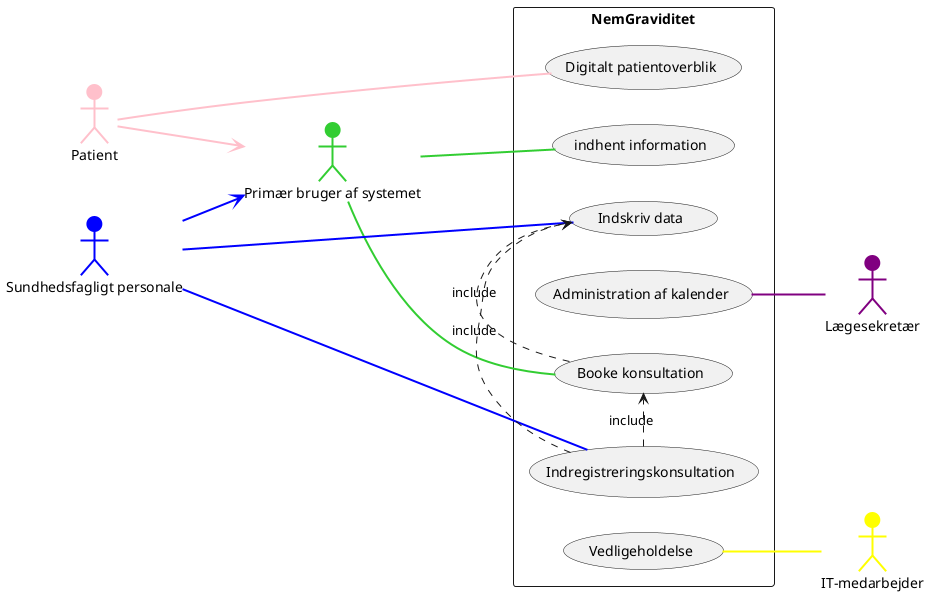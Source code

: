@startuml
'https://plantuml.com/use-case-diagram
left to right direction
skinparam packageStyle rectangle
actor :Primær bruger af systemet: as pbas #limegreen;line:limegreen;line.bold
actor :Sundhedsfagligt personale: as sp #blue;line:blue;line.bold
actor :Patient: as p #pink;line:pink;line.bold
actor :Lægesekretær: as l #purple;line:purple;line.bold
actor :IT-medarbejder: as it #yellow;line:yellow;line.bold

rectangle NemGraviditet {
usecase (Indskriv data)
usecase (Administration af kalender)
usecase (Booke konsultation)
usecase (indhent information)
usecase (Indregistreringskonsultation)
usecase (Digitalt patientoverblik)
usecase (Vedligeholdelse)
pbas -- (indhent information) #limegreen;line.bold
pbas -- (Booke konsultation) #limegreen;line.bold
sp -- (Indskriv data) #blue;line.bold
sp -- (Indregistreringskonsultation) #blue;line.bold
p -- (Digitalt patientoverblik) #line:pink;line.bold
(Vedligeholdelse) -- it #yellow;line.bold
(Administration af kalender) -- l #purple;line.bold
}
pbas <-up- sp #line:blue;line.bold
pbas <-up- p #line:pink;line.bold
(Indregistreringskonsultation) .> (Indskriv data) : include
(Booke konsultation) .> (Indskriv data) : include
(Indregistreringskonsultation) .> (Booke konsultation) : include
@enduml